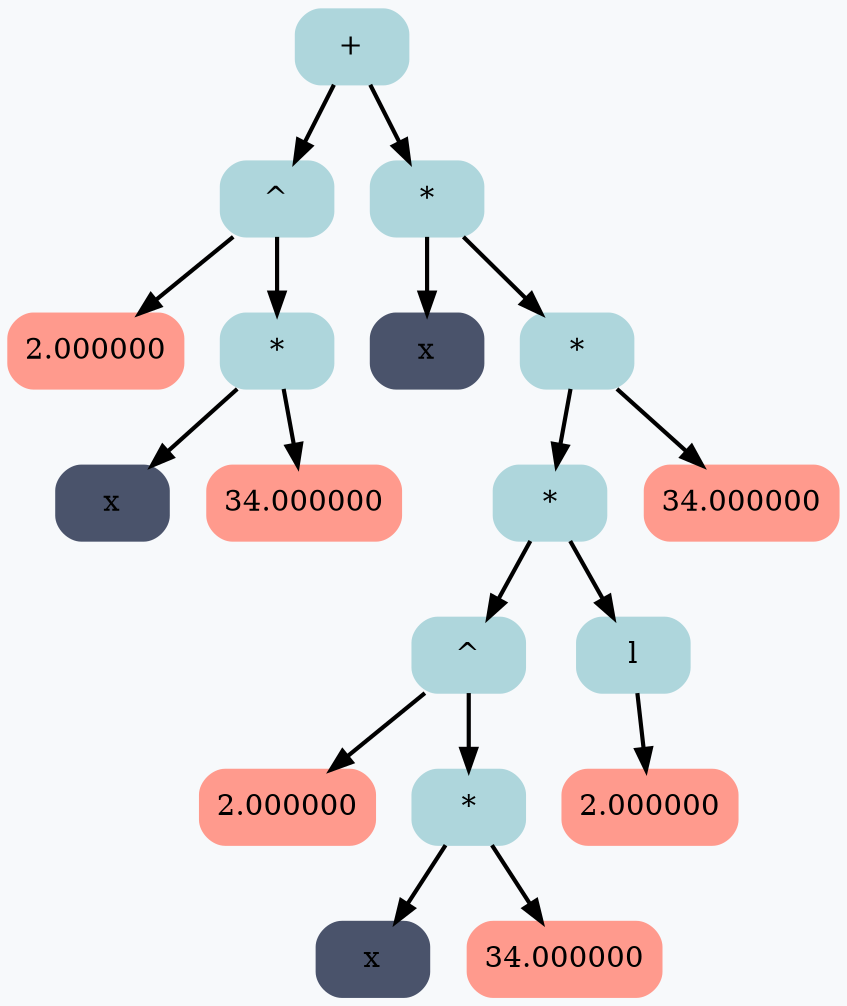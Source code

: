digraph G {
	rankdir = HR;
	bgcolor="#F7F9FB"
	 node0x503000000670 [shape=Mrecord; style=filled; color="#aed6dc"; label =  "+ " ];
	 node0x503000000670 -> node0x5030000005e0 [ style=bold; weight=1000; ];
	 node0x503000000670 -> node0x5030000004f0 [ style=bold; weight=1000; ];
	 node0x5030000005e0 [shape=Mrecord; style=filled; color="#aed6dc"; label =  "^ " ];
	 node0x5030000005e0 -> node0x5030000005b0 [ style=bold; weight=1000; ];
	 node0x5030000005e0 -> node0x503000000580 [ style=bold; weight=1000; ];
	 node0x5030000005b0 [shape=Mrecord; style=filled; color="#ff9a8d"; label =  "2.000000 " ];
	 node0x503000000580 [shape=Mrecord; style=filled; color="#aed6dc"; label =  "* " ];
	 node0x503000000580 -> node0x503000000550 [ style=bold; weight=1000; ];
	 node0x503000000580 -> node0x503000000520 [ style=bold; weight=1000; ];
	 node0x503000000550 [shape=Mrecord; style=filled; color="#4a536b"; label =  "x " ];
	 node0x503000000520 [shape=Mrecord; style=filled; color="#ff9a8d"; label =  "34.000000 " ];
	 node0x5030000004f0 [shape=Mrecord; style=filled; color="#aed6dc"; label =  "* " ];
	 node0x5030000004f0 -> node0x5030000004c0 [ style=bold; weight=1000; ];
	 node0x5030000004f0 -> node0x503000000490 [ style=bold; weight=1000; ];
	 node0x5030000004c0 [shape=Mrecord; style=filled; color="#4a536b"; label =  "x " ];
	 node0x503000000490 [shape=Mrecord; style=filled; color="#aed6dc"; label =  "* " ];
	 node0x503000000490 -> node0x503000000460 [ style=bold; weight=1000; ];
	 node0x503000000490 -> node0x503000000700 [ style=bold; weight=1000; ];
	 node0x503000000460 [shape=Mrecord; style=filled; color="#aed6dc"; label =  "* " ];
	 node0x503000000460 -> node0x503000000430 [ style=bold; weight=1000; ];
	 node0x503000000460 -> node0x503000000340 [ style=bold; weight=1000; ];
	 node0x503000000430 [shape=Mrecord; style=filled; color="#aed6dc"; label =  "^ " ];
	 node0x503000000430 -> node0x503000000400 [ style=bold; weight=1000; ];
	 node0x503000000430 -> node0x5030000003d0 [ style=bold; weight=1000; ];
	 node0x503000000400 [shape=Mrecord; style=filled; color="#ff9a8d"; label =  "2.000000 " ];
	 node0x5030000003d0 [shape=Mrecord; style=filled; color="#aed6dc"; label =  "* " ];
	 node0x5030000003d0 -> node0x5030000003a0 [ style=bold; weight=1000; ];
	 node0x5030000003d0 -> node0x503000000370 [ style=bold; weight=1000; ];
	 node0x5030000003a0 [shape=Mrecord; style=filled; color="#4a536b"; label =  "x " ];
	 node0x503000000370 [shape=Mrecord; style=filled; color="#ff9a8d"; label =  "34.000000 " ];
	 node0x503000000340 [shape=Mrecord; style=filled; color="#aed6dc"; label =  "l " ];
	 node0x503000000340 -> node0x503000000310 [ style=bold; weight=1000; ];
	 node0x503000000310 [shape=Mrecord; style=filled; color="#ff9a8d"; label =  "2.000000 " ];
	 node0x503000000700 [shape=Mrecord; style=filled; color="#ff9a8d"; label =  "34.000000 " ];
}
